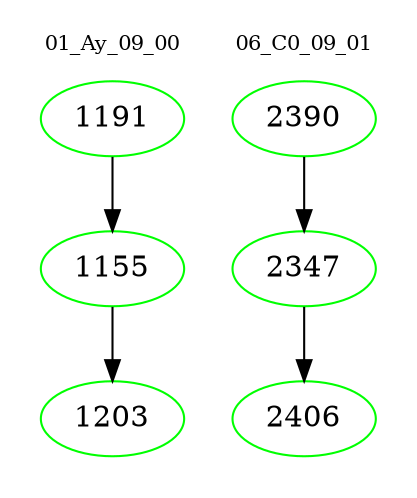digraph{
subgraph cluster_0 {
color = white
label = "01_Ay_09_00";
fontsize=10;
T0_1191 [label="1191", color="green"]
T0_1191 -> T0_1155 [color="black"]
T0_1155 [label="1155", color="green"]
T0_1155 -> T0_1203 [color="black"]
T0_1203 [label="1203", color="green"]
}
subgraph cluster_1 {
color = white
label = "06_C0_09_01";
fontsize=10;
T1_2390 [label="2390", color="green"]
T1_2390 -> T1_2347 [color="black"]
T1_2347 [label="2347", color="green"]
T1_2347 -> T1_2406 [color="black"]
T1_2406 [label="2406", color="green"]
}
}
